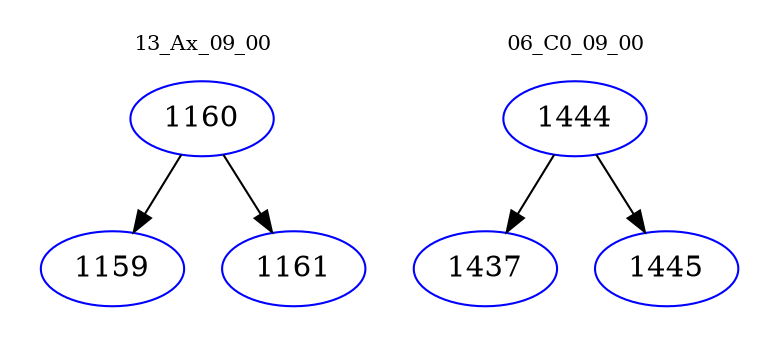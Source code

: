 digraph{
subgraph cluster_0 {
color = white
label = "13_Ax_09_00";
fontsize=10;
T0_1160 [label="1160", color="blue"]
T0_1160 -> T0_1159 [color="black"]
T0_1159 [label="1159", color="blue"]
T0_1160 -> T0_1161 [color="black"]
T0_1161 [label="1161", color="blue"]
}
subgraph cluster_1 {
color = white
label = "06_C0_09_00";
fontsize=10;
T1_1444 [label="1444", color="blue"]
T1_1444 -> T1_1437 [color="black"]
T1_1437 [label="1437", color="blue"]
T1_1444 -> T1_1445 [color="black"]
T1_1445 [label="1445", color="blue"]
}
}
